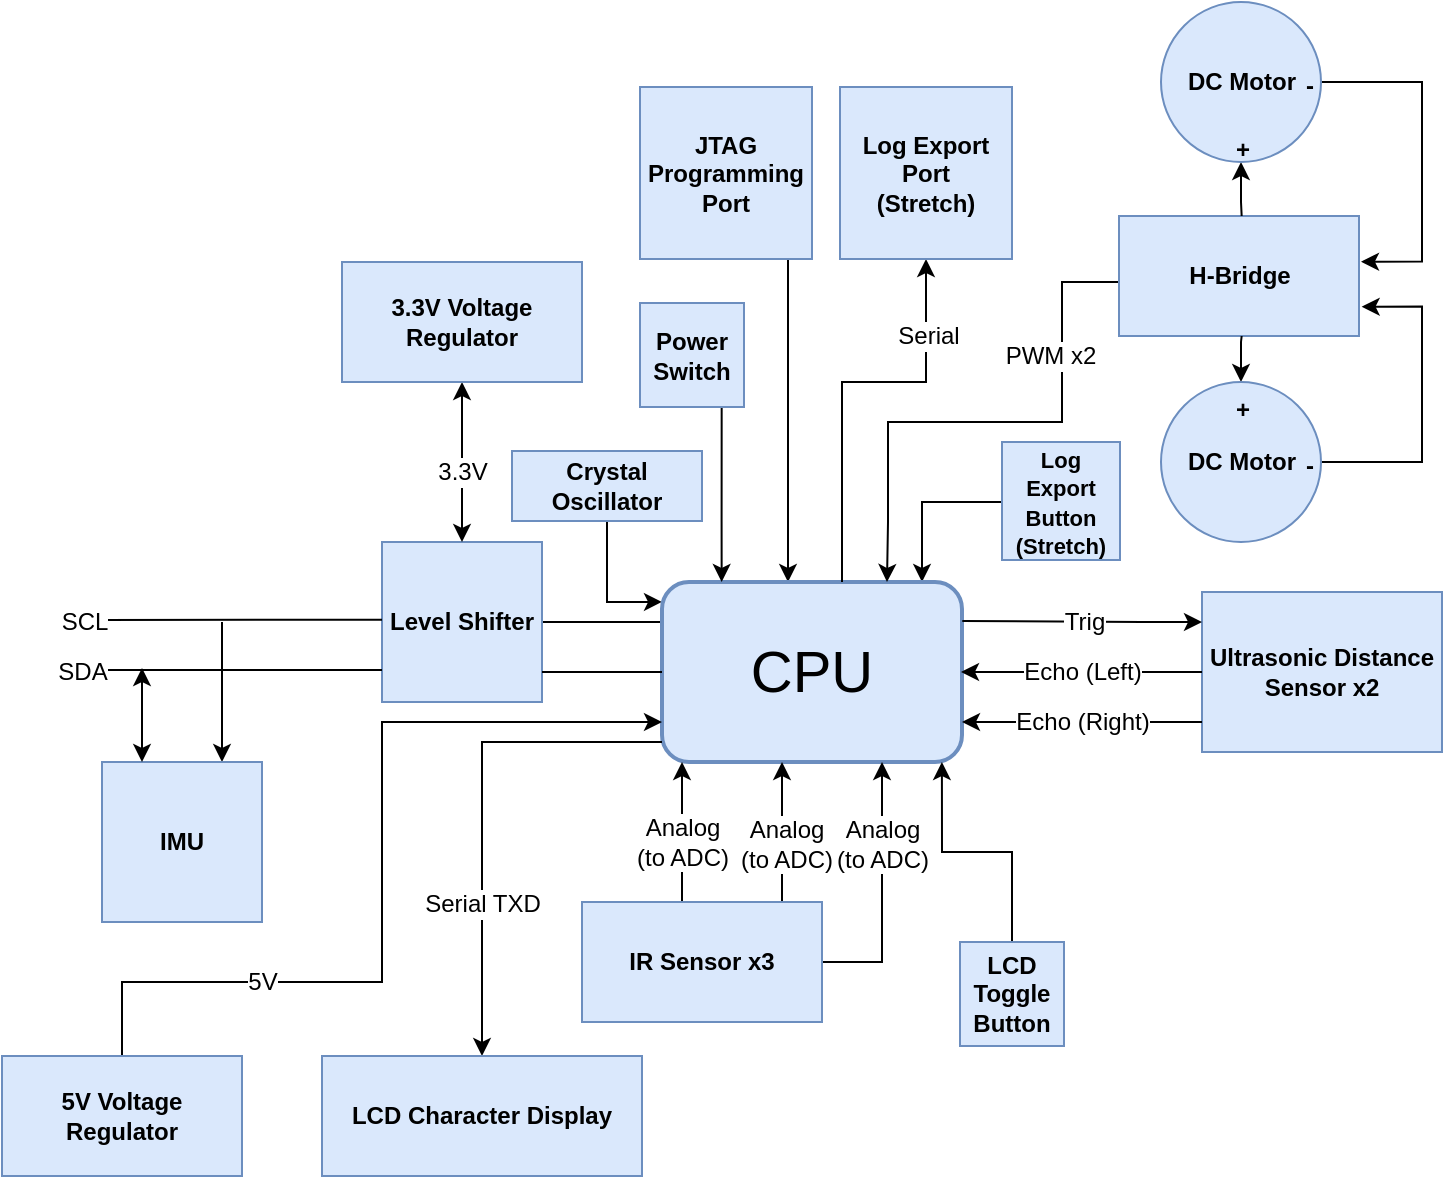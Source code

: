 <mxfile version="12.2.9" type="device" pages="1"><diagram id="R41l4x-L2ca5gLzZmM2b" name="Page-1"><mxGraphModel dx="1310" dy="789" grid="1" gridSize="10" guides="1" tooltips="1" connect="1" arrows="1" fold="1" page="1" pageScale="1" pageWidth="850" pageHeight="1100" math="0" shadow="0"><root><mxCell id="0"/><mxCell id="1" parent="0"/><mxCell id="7X3M18GTyk76iUy0Tc6W-96" value="" style="edgeStyle=orthogonalEdgeStyle;rounded=0;orthogonalLoop=1;jettySize=auto;html=1;startArrow=classic;startFill=1;endArrow=none;endFill=0;exitX=0;exitY=0.111;exitDx=0;exitDy=0;exitPerimeter=0;entryX=0.5;entryY=1;entryDx=0;entryDy=0;" parent="1" source="7X3M18GTyk76iUy0Tc6W-3" target="7X3M18GTyk76iUy0Tc6W-2" edge="1"><mxGeometry relative="1" as="geometry"><mxPoint x="160" y="290" as="targetPoint"/><Array as="points"><mxPoint x="153" y="310"/></Array></mxGeometry></mxCell><mxCell id="7X3M18GTyk76iUy0Tc6W-2" value="&lt;b&gt;Crystal Oscillator&lt;/b&gt;" style="rounded=0;whiteSpace=wrap;html=1;fillColor=#dae8fc;strokeColor=#6c8ebf;" parent="1" vertex="1"><mxGeometry x="105" y="234.5" width="95" height="35" as="geometry"/></mxCell><mxCell id="7X3M18GTyk76iUy0Tc6W-35" value="" style="edgeStyle=orthogonalEdgeStyle;rounded=0;orthogonalLoop=1;jettySize=auto;html=1;endArrow=none;endFill=0;" parent="1" edge="1"><mxGeometry relative="1" as="geometry"><mxPoint x="180" y="345.0" as="sourcePoint"/><mxPoint x="120" y="345.0" as="targetPoint"/><Array as="points"><mxPoint x="180" y="320"/></Array></mxGeometry></mxCell><mxCell id="7X3M18GTyk76iUy0Tc6W-104" value="" style="edgeStyle=orthogonalEdgeStyle;rounded=0;orthogonalLoop=1;jettySize=auto;html=1;startArrow=classic;startFill=1;endArrow=none;endFill=0;" parent="1" source="7X3M18GTyk76iUy0Tc6W-3" target="7X3M18GTyk76iUy0Tc6W-93" edge="1"><mxGeometry relative="1" as="geometry"><mxPoint x="255" y="220.0" as="targetPoint"/><Array as="points"><mxPoint x="243" y="260"/><mxPoint x="243" y="260"/></Array></mxGeometry></mxCell><mxCell id="7X3M18GTyk76iUy0Tc6W-122" value="" style="edgeStyle=orthogonalEdgeStyle;rounded=0;orthogonalLoop=1;jettySize=auto;html=1;startArrow=classic;startFill=1;endArrow=none;endFill=0;" parent="1" source="7X3M18GTyk76iUy0Tc6W-3" target="7X3M18GTyk76iUy0Tc6W-116" edge="1"><mxGeometry relative="1" as="geometry"><mxPoint x="310" y="260" as="sourcePoint"/><mxPoint x="360" y="220" as="targetPoint"/><Array as="points"><mxPoint x="310" y="260"/></Array></mxGeometry></mxCell><mxCell id="7X3M18GTyk76iUy0Tc6W-3" value="&lt;font style=&quot;font-size: 29px&quot;&gt;CPU&lt;/font&gt;" style="rounded=1;whiteSpace=wrap;html=1;fillColor=#dae8fc;strokeColor=#6c8ebf;strokeWidth=2;" parent="1" vertex="1"><mxGeometry x="180" y="300" width="150" height="90" as="geometry"/></mxCell><mxCell id="7X3M18GTyk76iUy0Tc6W-66" value="" style="edgeStyle=orthogonalEdgeStyle;rounded=0;orthogonalLoop=1;jettySize=auto;html=1;startArrow=none;startFill=0;endArrow=classic;endFill=1;" parent="1" target="7X3M18GTyk76iUy0Tc6W-3" edge="1"><mxGeometry relative="1" as="geometry"><mxPoint x="229.667" y="460" as="sourcePoint"/><Array as="points"><mxPoint x="230" y="490"/><mxPoint x="190" y="490"/></Array></mxGeometry></mxCell><mxCell id="7X3M18GTyk76iUy0Tc6W-70" value="&lt;div&gt;Analog&lt;/div&gt;&lt;div&gt;(to ADC)&lt;br&gt;&lt;/div&gt;" style="text;html=1;resizable=0;points=[];align=center;verticalAlign=middle;labelBackgroundColor=#ffffff;" parent="7X3M18GTyk76iUy0Tc6W-66" vertex="1" connectable="0"><mxGeometry x="0.618" y="-1" relative="1" as="geometry"><mxPoint x="-1" y="7.5" as="offset"/></mxGeometry></mxCell><mxCell id="7X3M18GTyk76iUy0Tc6W-67" value="" style="edgeStyle=orthogonalEdgeStyle;rounded=0;orthogonalLoop=1;jettySize=auto;html=1;startArrow=none;startFill=0;endArrow=classic;endFill=1;" parent="1" target="7X3M18GTyk76iUy0Tc6W-3" edge="1"><mxGeometry relative="1" as="geometry"><mxPoint x="199.667" y="460" as="sourcePoint"/><Array as="points"><mxPoint x="200" y="490"/><mxPoint x="290" y="490"/></Array></mxGeometry></mxCell><mxCell id="7X3M18GTyk76iUy0Tc6W-72" value="&lt;div&gt;Analog&lt;/div&gt;&lt;div&gt;(to ADC)&lt;br&gt;&lt;/div&gt;" style="text;html=1;resizable=0;points=[];align=center;verticalAlign=middle;labelBackgroundColor=#ffffff;" parent="7X3M18GTyk76iUy0Tc6W-67" vertex="1" connectable="0"><mxGeometry x="0.667" y="-1" relative="1" as="geometry"><mxPoint x="-1" y="3.5" as="offset"/></mxGeometry></mxCell><mxCell id="7X3M18GTyk76iUy0Tc6W-68" value="" style="edgeStyle=orthogonalEdgeStyle;rounded=0;orthogonalLoop=1;jettySize=auto;html=1;startArrow=none;startFill=0;endArrow=classic;endFill=1;" parent="1" target="7X3M18GTyk76iUy0Tc6W-3" edge="1"><mxGeometry relative="1" as="geometry"><mxPoint x="213" y="460" as="sourcePoint"/><Array as="points"><mxPoint x="240" y="460"/></Array></mxGeometry></mxCell><mxCell id="7X3M18GTyk76iUy0Tc6W-71" value="&lt;div&gt;Analog&lt;/div&gt;&lt;div&gt;(to ADC)&lt;br&gt;&lt;/div&gt;" style="text;html=1;resizable=0;points=[];align=center;verticalAlign=middle;labelBackgroundColor=#ffffff;" parent="7X3M18GTyk76iUy0Tc6W-68" vertex="1" connectable="0"><mxGeometry x="0.086" relative="1" as="geometry"><mxPoint x="2" y="-4" as="offset"/></mxGeometry></mxCell><mxCell id="7X3M18GTyk76iUy0Tc6W-7" value="&lt;b&gt;Level Shifter&lt;/b&gt;" style="whiteSpace=wrap;html=1;aspect=fixed;fillColor=#dae8fc;strokeColor=#6c8ebf;" parent="1" vertex="1"><mxGeometry x="40" y="280" width="80" height="80" as="geometry"/></mxCell><mxCell id="7X3M18GTyk76iUy0Tc6W-43" value="" style="edgeStyle=orthogonalEdgeStyle;rounded=0;orthogonalLoop=1;jettySize=auto;html=1;startArrow=classic;startFill=1;endArrow=classic;endFill=1;" parent="1" source="7X3M18GTyk76iUy0Tc6W-9" target="7X3M18GTyk76iUy0Tc6W-7" edge="1"><mxGeometry relative="1" as="geometry"/></mxCell><mxCell id="7X3M18GTyk76iUy0Tc6W-81" value="3.3V" style="text;html=1;resizable=0;points=[];align=center;verticalAlign=middle;labelBackgroundColor=#ffffff;" parent="7X3M18GTyk76iUy0Tc6W-43" vertex="1" connectable="0"><mxGeometry x="0.188" y="4" relative="1" as="geometry"><mxPoint x="-4" y="-2.5" as="offset"/></mxGeometry></mxCell><mxCell id="7X3M18GTyk76iUy0Tc6W-9" value="&lt;b&gt;3.3V Voltage Regulator&lt;/b&gt;" style="rounded=0;whiteSpace=wrap;html=1;fillColor=#dae8fc;strokeColor=#6c8ebf;" parent="1" vertex="1"><mxGeometry x="20" y="140" width="120" height="60" as="geometry"/></mxCell><mxCell id="7X3M18GTyk76iUy0Tc6W-41" value="" style="edgeStyle=orthogonalEdgeStyle;rounded=0;orthogonalLoop=1;jettySize=auto;html=1;endArrow=none;endFill=0;startArrow=classic;startFill=1;" parent="1" source="7X3M18GTyk76iUy0Tc6W-10" edge="1"><mxGeometry relative="1" as="geometry"><mxPoint x="-40" y="380" as="sourcePoint"/><mxPoint x="-40" y="320" as="targetPoint"/><Array as="points"><mxPoint x="-40" y="380"/><mxPoint x="-40" y="380"/></Array></mxGeometry></mxCell><mxCell id="7X3M18GTyk76iUy0Tc6W-10" value="IMU" style="whiteSpace=wrap;html=1;aspect=fixed;fontStyle=1;fillColor=#dae8fc;strokeColor=#6c8ebf;" parent="1" vertex="1"><mxGeometry x="-100" y="390" width="80" height="80" as="geometry"/></mxCell><mxCell id="7X3M18GTyk76iUy0Tc6W-62" value="" style="edgeStyle=orthogonalEdgeStyle;rounded=0;orthogonalLoop=1;jettySize=auto;html=1;startArrow=none;startFill=0;endArrow=classic;endFill=1;" parent="1" source="7X3M18GTyk76iUy0Tc6W-12" target="7X3M18GTyk76iUy0Tc6W-3" edge="1"><mxGeometry relative="1" as="geometry"><mxPoint x="60" y="370" as="targetPoint"/><Array as="points"><mxPoint x="-90" y="500"/><mxPoint x="40" y="500"/><mxPoint x="40" y="370"/></Array></mxGeometry></mxCell><mxCell id="7X3M18GTyk76iUy0Tc6W-82" value="5V" style="text;html=1;resizable=0;points=[];align=center;verticalAlign=middle;labelBackgroundColor=#ffffff;" parent="7X3M18GTyk76iUy0Tc6W-62" vertex="1" connectable="0"><mxGeometry x="-0.468" y="-3" relative="1" as="geometry"><mxPoint x="-9.5" y="-3" as="offset"/></mxGeometry></mxCell><mxCell id="7X3M18GTyk76iUy0Tc6W-12" value="5V Voltage Regulator" style="rounded=0;whiteSpace=wrap;html=1;fontStyle=1;fillColor=#dae8fc;strokeColor=#6c8ebf;strokeWidth=1;" parent="1" vertex="1"><mxGeometry x="-150" y="537" width="120" height="60" as="geometry"/></mxCell><mxCell id="7X3M18GTyk76iUy0Tc6W-60" value="" style="edgeStyle=orthogonalEdgeStyle;rounded=0;orthogonalLoop=1;jettySize=auto;html=1;startArrow=classic;startFill=1;endArrow=none;endFill=0;" parent="1" source="7X3M18GTyk76iUy0Tc6W-13" target="7X3M18GTyk76iUy0Tc6W-3" edge="1"><mxGeometry relative="1" as="geometry"><mxPoint x="90" y="380" as="targetPoint"/><Array as="points"><mxPoint x="90" y="380"/></Array></mxGeometry></mxCell><mxCell id="7X3M18GTyk76iUy0Tc6W-83" value="Serial TXD" style="text;html=1;resizable=0;points=[];align=center;verticalAlign=middle;labelBackgroundColor=#ffffff;" parent="7X3M18GTyk76iUy0Tc6W-60" vertex="1" connectable="0"><mxGeometry x="-0.268" y="-2" relative="1" as="geometry"><mxPoint x="-2" y="14" as="offset"/></mxGeometry></mxCell><mxCell id="7X3M18GTyk76iUy0Tc6W-13" value="LCD Character Display" style="rounded=0;whiteSpace=wrap;html=1;fontStyle=1;fillColor=#dae8fc;strokeColor=#6c8ebf;" parent="1" vertex="1"><mxGeometry x="10" y="537" width="160" height="60" as="geometry"/></mxCell><mxCell id="7X3M18GTyk76iUy0Tc6W-14" value="Ultrasonic Distance Sensor x2" style="rounded=0;whiteSpace=wrap;html=1;fontStyle=1;fillColor=#dae8fc;strokeColor=#6c8ebf;" parent="1" vertex="1"><mxGeometry x="450" y="305" width="120" height="80" as="geometry"/></mxCell><mxCell id="7X3M18GTyk76iUy0Tc6W-53" value="" style="edgeStyle=orthogonalEdgeStyle;rounded=0;orthogonalLoop=1;jettySize=auto;html=1;startArrow=none;startFill=0;endArrow=classic;endFill=1;entryX=0.75;entryY=0;entryDx=0;entryDy=0;" parent="1" source="7X3M18GTyk76iUy0Tc6W-15" target="7X3M18GTyk76iUy0Tc6W-3" edge="1"><mxGeometry relative="1" as="geometry"><mxPoint x="310" y="299" as="targetPoint"/><Array as="points"><mxPoint x="380" y="150"/><mxPoint x="380" y="220"/><mxPoint x="293" y="220"/><mxPoint x="293" y="270"/></Array></mxGeometry></mxCell><mxCell id="7X3M18GTyk76iUy0Tc6W-80" value="PWM x2" style="text;html=1;resizable=0;points=[];align=center;verticalAlign=middle;labelBackgroundColor=#ffffff;" parent="7X3M18GTyk76iUy0Tc6W-53" vertex="1" connectable="0"><mxGeometry x="-0.127" y="-2" relative="1" as="geometry"><mxPoint x="11" y="-31.5" as="offset"/></mxGeometry></mxCell><mxCell id="7X3M18GTyk76iUy0Tc6W-15" value="&lt;b&gt;H-Bridge&lt;/b&gt;" style="rounded=0;whiteSpace=wrap;html=1;fillColor=#dae8fc;strokeColor=#6c8ebf;" parent="1" vertex="1"><mxGeometry x="408.5" y="117" width="120" height="60" as="geometry"/></mxCell><mxCell id="7X3M18GTyk76iUy0Tc6W-21" value="" style="edgeStyle=orthogonalEdgeStyle;rounded=0;orthogonalLoop=1;jettySize=auto;html=1;endArrow=none;endFill=0;startArrow=classic;startFill=1;" parent="1" source="7X3M18GTyk76iUy0Tc6W-16" edge="1"><mxGeometry relative="1" as="geometry"><mxPoint x="469.833" y="117" as="targetPoint"/></mxGeometry></mxCell><mxCell id="7X3M18GTyk76iUy0Tc6W-22" style="edgeStyle=orthogonalEdgeStyle;rounded=0;orthogonalLoop=1;jettySize=auto;html=1;" parent="1" source="7X3M18GTyk76iUy0Tc6W-16" edge="1"><mxGeometry relative="1" as="geometry"><mxPoint x="529.5" y="139.833" as="targetPoint"/><Array as="points"><mxPoint x="560" y="50"/><mxPoint x="560" y="140"/></Array></mxGeometry></mxCell><mxCell id="7X3M18GTyk76iUy0Tc6W-16" value="DC Motor" style="ellipse;whiteSpace=wrap;html=1;aspect=fixed;fontStyle=1;fillColor=#dae8fc;strokeColor=#6c8ebf;" parent="1" vertex="1"><mxGeometry x="429.5" y="10" width="80" height="80" as="geometry"/></mxCell><mxCell id="7X3M18GTyk76iUy0Tc6W-18" value="" style="edgeStyle=orthogonalEdgeStyle;rounded=0;orthogonalLoop=1;jettySize=auto;html=1;endArrow=none;endFill=0;startArrow=classic;startFill=1;" parent="1" source="7X3M18GTyk76iUy0Tc6W-17" edge="1"><mxGeometry relative="1" as="geometry"><mxPoint x="469.833" y="177" as="targetPoint"/></mxGeometry></mxCell><mxCell id="7X3M18GTyk76iUy0Tc6W-20" value="" style="edgeStyle=orthogonalEdgeStyle;rounded=0;orthogonalLoop=1;jettySize=auto;html=1;entryX=1;entryY=0.75;entryDx=0;entryDy=0;" parent="1" source="7X3M18GTyk76iUy0Tc6W-17" edge="1"><mxGeometry relative="1" as="geometry"><mxPoint x="529.833" y="162.333" as="targetPoint"/><Array as="points"><mxPoint x="560" y="240"/><mxPoint x="560" y="162"/></Array></mxGeometry></mxCell><mxCell id="7X3M18GTyk76iUy0Tc6W-17" value="DC Motor" style="ellipse;whiteSpace=wrap;html=1;aspect=fixed;fontStyle=1;fillColor=#dae8fc;strokeColor=#6c8ebf;" parent="1" vertex="1"><mxGeometry x="429.5" y="200" width="80" height="80" as="geometry"/></mxCell><mxCell id="7X3M18GTyk76iUy0Tc6W-38" value="" style="edgeStyle=orthogonalEdgeStyle;rounded=0;orthogonalLoop=1;jettySize=auto;html=1;endArrow=none;endFill=0;" parent="1" edge="1"><mxGeometry relative="1" as="geometry"><mxPoint x="40" y="318.857" as="sourcePoint"/><mxPoint x="-100" y="319" as="targetPoint"/><Array as="points"><mxPoint x="40" y="319"/></Array></mxGeometry></mxCell><mxCell id="7X3M18GTyk76iUy0Tc6W-56" value="SCL" style="text;html=1;resizable=0;points=[];align=center;verticalAlign=middle;labelBackgroundColor=#ffffff;" parent="7X3M18GTyk76iUy0Tc6W-38" vertex="1" connectable="0"><mxGeometry x="0.845" relative="1" as="geometry"><mxPoint x="-20.5" y="0.5" as="offset"/></mxGeometry></mxCell><mxCell id="7X3M18GTyk76iUy0Tc6W-39" value="" style="edgeStyle=orthogonalEdgeStyle;rounded=0;orthogonalLoop=1;jettySize=auto;html=1;endArrow=none;endFill=0;" parent="1" edge="1"><mxGeometry relative="1" as="geometry"><mxPoint x="40" y="344" as="sourcePoint"/><mxPoint x="-100" y="344" as="targetPoint"/><Array as="points"><mxPoint x="-40" y="344"/><mxPoint x="-40" y="344"/></Array></mxGeometry></mxCell><mxCell id="7X3M18GTyk76iUy0Tc6W-58" value="SDA" style="text;html=1;resizable=0;points=[];align=center;verticalAlign=middle;labelBackgroundColor=#ffffff;" parent="7X3M18GTyk76iUy0Tc6W-39" vertex="1" connectable="0"><mxGeometry x="0.355" relative="1" as="geometry"><mxPoint x="-55" y="1" as="offset"/></mxGeometry></mxCell><mxCell id="7X3M18GTyk76iUy0Tc6W-42" value="" style="edgeStyle=orthogonalEdgeStyle;rounded=0;orthogonalLoop=1;jettySize=auto;html=1;endArrow=classic;endFill=1;startArrow=classic;startFill=1;" parent="1" source="7X3M18GTyk76iUy0Tc6W-10" edge="1"><mxGeometry relative="1" as="geometry"><mxPoint x="-80.143" y="383" as="sourcePoint"/><mxPoint x="-80" y="343" as="targetPoint"/><Array as="points"><mxPoint x="-80" y="380"/><mxPoint x="-80" y="380"/></Array></mxGeometry></mxCell><mxCell id="7X3M18GTyk76iUy0Tc6W-46" value="" style="edgeStyle=orthogonalEdgeStyle;rounded=0;orthogonalLoop=1;jettySize=auto;html=1;startArrow=none;startFill=0;endArrow=classic;endFill=1;exitX=0;exitY=0.5;exitDx=0;exitDy=0;" parent="1" source="7X3M18GTyk76iUy0Tc6W-14" edge="1"><mxGeometry relative="1" as="geometry"><mxPoint x="399.357" y="345" as="sourcePoint"/><mxPoint x="329.5" y="345" as="targetPoint"/><Array as="points"/></mxGeometry></mxCell><mxCell id="7X3M18GTyk76iUy0Tc6W-54" value="Echo (Left)" style="text;html=1;resizable=0;points=[];align=center;verticalAlign=middle;labelBackgroundColor=#ffffff;" parent="7X3M18GTyk76iUy0Tc6W-46" vertex="1" connectable="0"><mxGeometry x="-0.185" y="-1" relative="1" as="geometry"><mxPoint x="-11" y="1" as="offset"/></mxGeometry></mxCell><mxCell id="7X3M18GTyk76iUy0Tc6W-47" value="" style="edgeStyle=orthogonalEdgeStyle;rounded=0;orthogonalLoop=1;jettySize=auto;html=1;startArrow=none;startFill=0;endArrow=classic;endFill=1;" parent="1" source="7X3M18GTyk76iUy0Tc6W-14" edge="1"><mxGeometry relative="1" as="geometry"><mxPoint x="399.857" y="370" as="sourcePoint"/><mxPoint x="330" y="370" as="targetPoint"/><Array as="points"><mxPoint x="460" y="370"/><mxPoint x="460" y="370"/></Array></mxGeometry></mxCell><mxCell id="7X3M18GTyk76iUy0Tc6W-55" value="Echo (Right)" style="text;html=1;resizable=0;points=[];align=center;verticalAlign=middle;labelBackgroundColor=#ffffff;" parent="7X3M18GTyk76iUy0Tc6W-47" vertex="1" connectable="0"><mxGeometry x="-0.125" y="-1" relative="1" as="geometry"><mxPoint x="-7.5" y="1" as="offset"/></mxGeometry></mxCell><mxCell id="7X3M18GTyk76iUy0Tc6W-48" value="" style="edgeStyle=orthogonalEdgeStyle;rounded=0;orthogonalLoop=1;jettySize=auto;html=1;startArrow=classic;startFill=1;endArrow=none;endFill=0;" parent="1" source="7X3M18GTyk76iUy0Tc6W-14" edge="1"><mxGeometry relative="1" as="geometry"><mxPoint x="399.857" y="319.5" as="sourcePoint"/><mxPoint x="330.143" y="319.5" as="targetPoint"/><Array as="points"><mxPoint x="420" y="320"/><mxPoint x="420" y="320"/></Array></mxGeometry></mxCell><mxCell id="7X3M18GTyk76iUy0Tc6W-49" value="Trig" style="text;html=1;resizable=0;points=[];align=center;verticalAlign=middle;labelBackgroundColor=#ffffff;" parent="7X3M18GTyk76iUy0Tc6W-48" vertex="1" connectable="0"><mxGeometry x="0.311" y="-1" relative="1" as="geometry"><mxPoint x="19" y="1.5" as="offset"/></mxGeometry></mxCell><mxCell id="7X3M18GTyk76iUy0Tc6W-75" value="" style="edgeStyle=orthogonalEdgeStyle;rounded=0;orthogonalLoop=1;jettySize=auto;html=1;startArrow=none;startFill=0;endArrow=classic;endFill=1;entryX=0.933;entryY=1;entryDx=0;entryDy=0;entryPerimeter=0;" parent="1" source="7X3M18GTyk76iUy0Tc6W-65" target="7X3M18GTyk76iUy0Tc6W-3" edge="1"><mxGeometry relative="1" as="geometry"><mxPoint x="355.0" y="400" as="targetPoint"/></mxGeometry></mxCell><mxCell id="7X3M18GTyk76iUy0Tc6W-65" value="LCD Toggle Button" style="whiteSpace=wrap;html=1;aspect=fixed;fontStyle=1;fillColor=#dae8fc;strokeColor=#6c8ebf;" parent="1" vertex="1"><mxGeometry x="329" y="480" width="52" height="52" as="geometry"/></mxCell><mxCell id="7X3M18GTyk76iUy0Tc6W-69" value="IR Sensor x3" style="rounded=0;whiteSpace=wrap;html=1;fontStyle=1;fillColor=#dae8fc;strokeColor=#6c8ebf;" parent="1" vertex="1"><mxGeometry x="140" y="460" width="120" height="60" as="geometry"/></mxCell><mxCell id="7X3M18GTyk76iUy0Tc6W-77" value="" style="edgeStyle=orthogonalEdgeStyle;rounded=0;orthogonalLoop=1;jettySize=auto;html=1;startArrow=none;startFill=0;endArrow=classic;endFill=1;" parent="1" edge="1"><mxGeometry relative="1" as="geometry"><mxPoint x="209.833" y="212.5" as="sourcePoint"/><mxPoint x="209.833" y="300.0" as="targetPoint"/><Array as="points"><mxPoint x="210" y="270"/><mxPoint x="210" y="270"/></Array></mxGeometry></mxCell><mxCell id="7X3M18GTyk76iUy0Tc6W-73" value="&lt;b&gt;Power Switch&lt;br&gt;&lt;/b&gt;" style="whiteSpace=wrap;html=1;aspect=fixed;fillColor=#dae8fc;strokeColor=#6c8ebf;" parent="1" vertex="1"><mxGeometry x="169" y="160.5" width="52" height="52" as="geometry"/></mxCell><mxCell id="7X3M18GTyk76iUy0Tc6W-88" value="+" style="text;html=1;resizable=0;points=[];autosize=1;align=left;verticalAlign=top;spacingTop=-4;direction=south;fontStyle=1" parent="1" vertex="1"><mxGeometry x="465" y="204" width="20" height="20" as="geometry"/></mxCell><mxCell id="7X3M18GTyk76iUy0Tc6W-89" value="+" style="text;html=1;resizable=0;points=[];autosize=1;align=left;verticalAlign=top;spacingTop=-4;fontStyle=1" parent="1" vertex="1"><mxGeometry x="465" y="74" width="20" height="20" as="geometry"/></mxCell><mxCell id="7X3M18GTyk76iUy0Tc6W-90" value="-" style="text;html=1;resizable=0;points=[];autosize=1;align=left;verticalAlign=top;spacingTop=-4;fontStyle=1" parent="1" vertex="1"><mxGeometry x="499.5" y="42" width="20" height="20" as="geometry"/></mxCell><mxCell id="7X3M18GTyk76iUy0Tc6W-91" value="-" style="text;html=1;resizable=0;points=[];autosize=1;align=left;verticalAlign=top;spacingTop=-4;fontStyle=1" parent="1" vertex="1"><mxGeometry x="499.5" y="232" width="20" height="20" as="geometry"/></mxCell><mxCell id="7X3M18GTyk76iUy0Tc6W-93" value="&lt;b&gt;JTAG Programming Port&lt;/b&gt;" style="whiteSpace=wrap;html=1;aspect=fixed;fillColor=#dae8fc;strokeColor=#6c8ebf;" parent="1" vertex="1"><mxGeometry x="169" y="52.5" width="86" height="86" as="geometry"/></mxCell><mxCell id="7X3M18GTyk76iUy0Tc6W-112" value="" style="edgeStyle=orthogonalEdgeStyle;rounded=0;orthogonalLoop=1;jettySize=auto;html=1;startArrow=classic;startFill=1;endArrow=none;endFill=0;" parent="1" source="7X3M18GTyk76iUy0Tc6W-106" edge="1"><mxGeometry relative="1" as="geometry"><mxPoint x="270" y="300" as="targetPoint"/><Array as="points"><mxPoint x="312" y="200"/><mxPoint x="270" y="200"/><mxPoint x="270" y="300"/></Array></mxGeometry></mxCell><mxCell id="7X3M18GTyk76iUy0Tc6W-113" value="Serial" style="text;html=1;resizable=0;points=[];align=center;verticalAlign=middle;labelBackgroundColor=#ffffff;" parent="7X3M18GTyk76iUy0Tc6W-112" vertex="1" connectable="0"><mxGeometry x="0.324" y="2" relative="1" as="geometry"><mxPoint x="40.5" y="-54" as="offset"/></mxGeometry></mxCell><mxCell id="7X3M18GTyk76iUy0Tc6W-106" value="&lt;div&gt;&lt;b&gt;Log Export Port&lt;/b&gt;&lt;/div&gt;&lt;div&gt;&lt;b&gt;(Stretch)&lt;br&gt;&lt;/b&gt;&lt;/div&gt;" style="whiteSpace=wrap;html=1;aspect=fixed;fillColor=#dae8fc;strokeColor=#6c8ebf;" parent="1" vertex="1"><mxGeometry x="269" y="52.5" width="86" height="86" as="geometry"/></mxCell><mxCell id="7X3M18GTyk76iUy0Tc6W-114" value="" style="edgeStyle=orthogonalEdgeStyle;rounded=0;orthogonalLoop=1;jettySize=auto;html=1;endArrow=none;endFill=0;" parent="1" source="7X3M18GTyk76iUy0Tc6W-3" target="7X3M18GTyk76iUy0Tc6W-7" edge="1"><mxGeometry relative="1" as="geometry"><mxPoint x="183" y="320.0" as="sourcePoint"/><mxPoint x="123" y="320.0" as="targetPoint"/><Array as="points"><mxPoint x="160" y="345"/><mxPoint x="160" y="345"/></Array></mxGeometry></mxCell><mxCell id="7X3M18GTyk76iUy0Tc6W-116" value="&lt;font style=&quot;font-size: 11px&quot;&gt;Log Export Button (Stretch)&lt;/font&gt;" style="whiteSpace=wrap;html=1;aspect=fixed;fontStyle=1;fillColor=#dae8fc;strokeColor=#6c8ebf;" parent="1" vertex="1"><mxGeometry x="350" y="230" width="59" height="59" as="geometry"/></mxCell></root></mxGraphModel></diagram></mxfile>